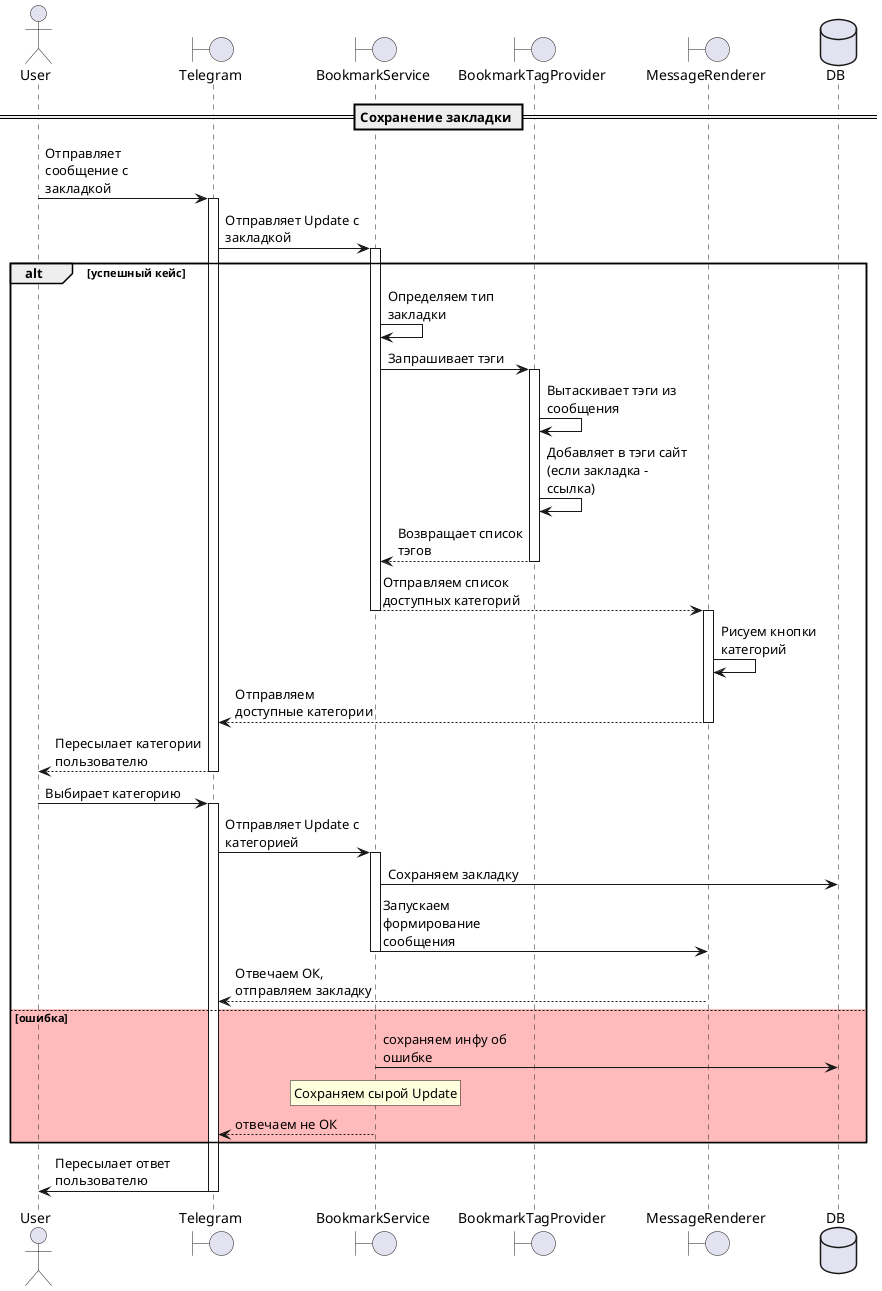 @startuml
skinparam maxMessageSize 150
actor User
boundary Telegram
boundary BookmarkService
boundary BookmarkTagProvider
boundary MessageRenderer
database DB

== Сохранение закладки ==
User -> Telegram : Отправляет сообщение с закладкой
activate Telegram
Telegram -> BookmarkService : Отправляет Update с закладкой
activate BookmarkService
alt успешный кейс
    BookmarkService -> BookmarkService : Определяем тип закладки
    BookmarkService -> BookmarkTagProvider : Запрашивает тэги
    activate BookmarkTagProvider
    BookmarkTagProvider -> BookmarkTagProvider : Вытаскивает тэги из сообщения
    BookmarkTagProvider -> BookmarkTagProvider : Добавляет в тэги сайт (если закладка - ссылка)
    BookmarkTagProvider --> BookmarkService : Возвращает список тэгов
    deactivate BookmarkTagProvider
    BookmarkService --> MessageRenderer : Отправляем список доступных категорий
    deactivate BookmarkService
    activate MessageRenderer
    MessageRenderer -> MessageRenderer : Рисуем кнопки категорий
    MessageRenderer --> Telegram : Отправляем доступные категории
    deactivate MessageRenderer
    Telegram --> User : Пересылает категории пользователю
    deactivate Telegram
    User -> Telegram : Выбирает категорию
    activate Telegram
    Telegram -> BookmarkService : Отправляет Update с категорией
    activate BookmarkService
    BookmarkService -> DB : Сохраняем закладку
    BookmarkService -> MessageRenderer : Запускаем формирование сообщения
    deactivate BookmarkService
    MessageRenderer --> Telegram : Отвечаем ОК, отправляем закладку
else #FFBBBB ошибка
    BookmarkService -> DB : сохраняем инфу об ошибке
    rnote over BookmarkService
    Сохраняем сырой Update
    end note
    BookmarkService --> Telegram : отвечаем не ОК
    deactivate BookmarkService
end
Telegram -> User : Пересылает ответ пользователю
deactivate Telegram
@enduml